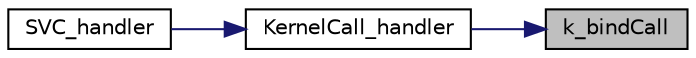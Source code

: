 digraph "k_bindCall"
{
 // LATEX_PDF_SIZE
  edge [fontname="Helvetica",fontsize="10",labelfontname="Helvetica",labelfontsize="10"];
  node [fontname="Helvetica",fontsize="10",shape=record];
  rankdir="RL";
  Node1 [label="k_bindCall",height=0.2,width=0.4,color="black", fillcolor="grey75", style="filled", fontcolor="black",tooltip="Performs all operations required for binding a message box to running process."];
  Node1 -> Node2 [dir="back",color="midnightblue",fontsize="10",style="solid"];
  Node2 [label="KernelCall_handler",height=0.2,width=0.4,color="black", fillcolor="white", style="filled",URL="$k__handlers_8h.html#a53c69e53135737e747747a3a6eb8dd69",tooltip="Kernel Call Handler function."];
  Node2 -> Node3 [dir="back",color="midnightblue",fontsize="10",style="solid"];
  Node3 [label="SVC_handler",height=0.2,width=0.4,color="black", fillcolor="white", style="filled",URL="$k__handlers_8c.html#a5703d8fe19774bd873f7d7db5cd60242",tooltip="Supervisor Call trap handler."];
}
